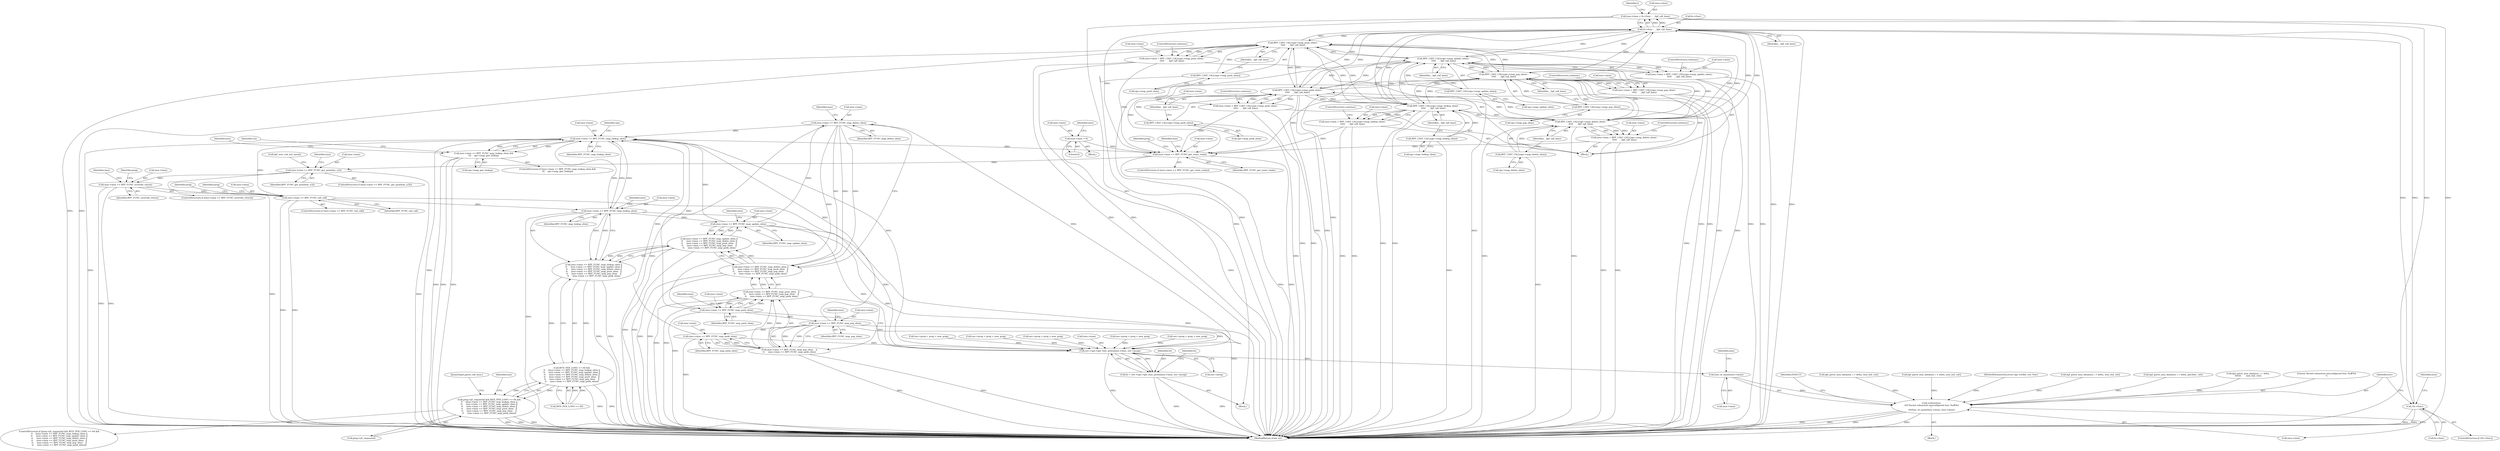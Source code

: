 digraph "0_linux_979d63d50c0c0f7bc537bf821e056cc9fe5abd38_3@API" {
"1000822" [label="(Call,insn->imm == BPF_FUNC_map_delete_elem)"];
"1000816" [label="(Call,insn->imm == BPF_FUNC_map_update_elem)"];
"1000810" [label="(Call,insn->imm == BPF_FUNC_map_lookup_elem)"];
"1000671" [label="(Call,insn->imm == BPF_FUNC_tail_call)"];
"1000660" [label="(Call,insn->imm == BPF_FUNC_override_return)"];
"1000653" [label="(Call,insn->imm == BPF_FUNC_get_prandom_u32)"];
"1000642" [label="(Call,insn->imm == BPF_FUNC_get_route_realm)"];
"1000981" [label="(Call,insn->imm = BPF_CAST_CALL(ops->map_push_elem) -\n\t\t\t\t\t    __bpf_call_base)"];
"1000985" [label="(Call,BPF_CAST_CALL(ops->map_push_elem) -\n\t\t\t\t\t    __bpf_call_base)"];
"1000986" [label="(Call,BPF_CAST_CALL(ops->map_push_elem))"];
"1000961" [label="(Call,BPF_CAST_CALL(ops->map_update_elem) -\n\t\t\t\t\t    __bpf_call_base)"];
"1000962" [label="(Call,BPF_CAST_CALL(ops->map_update_elem))"];
"1000997" [label="(Call,BPF_CAST_CALL(ops->map_pop_elem) -\n\t\t\t\t\t    __bpf_call_base)"];
"1000998" [label="(Call,BPF_CAST_CALL(ops->map_pop_elem))"];
"1001009" [label="(Call,BPF_CAST_CALL(ops->map_peek_elem) -\n\t\t\t\t\t    __bpf_call_base)"];
"1001010" [label="(Call,BPF_CAST_CALL(ops->map_peek_elem))"];
"1001050" [label="(Call,fn->func - __bpf_call_base)"];
"1001028" [label="(Call,!fn->func)"];
"1000949" [label="(Call,BPF_CAST_CALL(ops->map_lookup_elem) -\n\t\t\t\t\t    __bpf_call_base)"];
"1000950" [label="(Call,BPF_CAST_CALL(ops->map_lookup_elem))"];
"1000973" [label="(Call,BPF_CAST_CALL(ops->map_delete_elem) -\n\t\t\t\t\t    __bpf_call_base)"];
"1000974" [label="(Call,BPF_CAST_CALL(ops->map_delete_elem))"];
"1001046" [label="(Call,insn->imm = fn->func - __bpf_call_base)"];
"1000993" [label="(Call,insn->imm = BPF_CAST_CALL(ops->map_pop_elem) -\n\t\t\t\t\t    __bpf_call_base)"];
"1000945" [label="(Call,insn->imm = BPF_CAST_CALL(ops->map_lookup_elem) -\n\t\t\t\t\t    __bpf_call_base)"];
"1000700" [label="(Call,insn->imm = 0)"];
"1000957" [label="(Call,insn->imm = BPF_CAST_CALL(ops->map_update_elem) -\n\t\t\t\t\t    __bpf_call_base)"];
"1000872" [label="(Call,insn->imm == BPF_FUNC_map_lookup_elem)"];
"1000828" [label="(Call,insn->imm == BPF_FUNC_map_push_elem)"];
"1000822" [label="(Call,insn->imm == BPF_FUNC_map_delete_elem)"];
"1000839" [label="(Call,insn->imm == BPF_FUNC_map_peek_elem)"];
"1000834" [label="(Call,insn->imm == BPF_FUNC_map_pop_elem)"];
"1001005" [label="(Call,insn->imm = BPF_CAST_CALL(ops->map_peek_elem) -\n\t\t\t\t\t    __bpf_call_base)"];
"1000969" [label="(Call,insn->imm = BPF_CAST_CALL(ops->map_delete_elem) -\n\t\t\t\t\t    __bpf_call_base)"];
"1000821" [label="(Call,insn->imm == BPF_FUNC_map_delete_elem ||\n\t\t     insn->imm == BPF_FUNC_map_push_elem   ||\n\t\t     insn->imm == BPF_FUNC_map_pop_elem    ||\n\t\t     insn->imm == BPF_FUNC_map_peek_elem)"];
"1000815" [label="(Call,insn->imm == BPF_FUNC_map_update_elem ||\n\t\t     insn->imm == BPF_FUNC_map_delete_elem ||\n\t\t     insn->imm == BPF_FUNC_map_push_elem   ||\n\t\t     insn->imm == BPF_FUNC_map_pop_elem    ||\n\t\t     insn->imm == BPF_FUNC_map_peek_elem)"];
"1000809" [label="(Call,insn->imm == BPF_FUNC_map_lookup_elem ||\n\t\t     insn->imm == BPF_FUNC_map_update_elem ||\n\t\t     insn->imm == BPF_FUNC_map_delete_elem ||\n\t\t     insn->imm == BPF_FUNC_map_push_elem   ||\n\t\t     insn->imm == BPF_FUNC_map_pop_elem    ||\n\t\t     insn->imm == BPF_FUNC_map_peek_elem)"];
"1000805" [label="(Call,BITS_PER_LONG == 64 &&\n\t\t    (insn->imm == BPF_FUNC_map_lookup_elem ||\n\t\t     insn->imm == BPF_FUNC_map_update_elem ||\n\t\t     insn->imm == BPF_FUNC_map_delete_elem ||\n\t\t     insn->imm == BPF_FUNC_map_push_elem   ||\n\t\t     insn->imm == BPF_FUNC_map_pop_elem    ||\n\t\t     insn->imm == BPF_FUNC_map_peek_elem))"];
"1000801" [label="(Call,prog->jit_requested && BITS_PER_LONG == 64 &&\n\t\t    (insn->imm == BPF_FUNC_map_lookup_elem ||\n\t\t     insn->imm == BPF_FUNC_map_update_elem ||\n\t\t     insn->imm == BPF_FUNC_map_delete_elem ||\n\t\t     insn->imm == BPF_FUNC_map_push_elem   ||\n\t\t     insn->imm == BPF_FUNC_map_pop_elem    ||\n\t\t     insn->imm == BPF_FUNC_map_peek_elem))"];
"1000827" [label="(Call,insn->imm == BPF_FUNC_map_push_elem   ||\n\t\t     insn->imm == BPF_FUNC_map_pop_elem    ||\n\t\t     insn->imm == BPF_FUNC_map_peek_elem)"];
"1000833" [label="(Call,insn->imm == BPF_FUNC_map_pop_elem    ||\n\t\t     insn->imm == BPF_FUNC_map_peek_elem)"];
"1001020" [label="(Call,env->ops->get_func_proto(insn->imm, env->prog))"];
"1001018" [label="(Call,fn = env->ops->get_func_proto(insn->imm, env->prog))"];
"1001036" [label="(Call,func_id_name(insn->imm))"];
"1001033" [label="(Call,verbose(env,\n\t\t\t\t\"kernel subsystem misconfigured func %s#%d\n\",\n\t\t\t\tfunc_id_name(insn->imm), insn->imm))"];
"1000871" [label="(Call,insn->imm == BPF_FUNC_map_lookup_elem &&\n\t\t\t    ops->map_gen_lookup)"];
"1000830" [label="(Identifier,insn)"];
"1000904" [label="(Call,bpf_patch_insn_data(env, i + delta,\n\t\t\t\t\t\t\t       insn_buf, cnt))"];
"1000704" [label="(Literal,0)"];
"1000660" [label="(Call,insn->imm == BPF_FUNC_override_return)"];
"1000941" [label="(Identifier,insn)"];
"1001033" [label="(Call,verbose(env,\n\t\t\t\t\"kernel subsystem misconfigured func %s#%d\n\",\n\t\t\t\tfunc_id_name(insn->imm), insn->imm))"];
"1000670" [label="(ControlStructure,if (insn->imm == BPF_FUNC_tail_call))"];
"1000646" [label="(Identifier,BPF_FUNC_get_route_realm)"];
"1000882" [label="(Identifier,cnt)"];
"1001017" [label="(JumpTarget,patch_call_imm:)"];
"1000608" [label="(Call,env->prog = prog = new_prog)"];
"1001035" [label="(Literal,\"kernel subsystem misconfigured func %s#%d\n\")"];
"1000943" [label="(Block,)"];
"1000836" [label="(Identifier,insn)"];
"1000987" [label="(Call,ops->map_push_elem)"];
"1000975" [label="(Call,ops->map_delete_elem)"];
"1000970" [label="(Call,insn->imm)"];
"1000986" [label="(Call,BPF_CAST_CALL(ops->map_push_elem))"];
"1000999" [label="(Call,ops->map_pop_elem)"];
"1000979" [label="(ControlStructure,continue;)"];
"1000873" [label="(Call,insn->imm)"];
"1000814" [label="(Identifier,BPF_FUNC_map_lookup_elem)"];
"1001011" [label="(Call,ops->map_peek_elem)"];
"1000659" [label="(ControlStructure,if (insn->imm == BPF_FUNC_override_return))"];
"1000700" [label="(Call,insn->imm = 0)"];
"1000820" [label="(Identifier,BPF_FUNC_map_update_elem)"];
"1000840" [label="(Call,insn->imm)"];
"1001036" [label="(Call,func_id_name(insn->imm))"];
"1000664" [label="(Identifier,BPF_FUNC_override_return)"];
"1000667" [label="(Identifier,prog)"];
"1000652" [label="(ControlStructure,if (insn->imm == BPF_FUNC_get_prandom_u32))"];
"1000955" [label="(ControlStructure,continue;)"];
"1001045" [label="(Identifier,EFAULT)"];
"1000657" [label="(Identifier,BPF_FUNC_get_prandom_u32)"];
"1000643" [label="(Call,insn->imm)"];
"1000966" [label="(Identifier,__bpf_call_base)"];
"1000843" [label="(Identifier,BPF_FUNC_map_peek_elem)"];
"1000590" [label="(Call,bpf_patch_insn_data(env, i + delta, insn_buf, cnt))"];
"1001057" [label="(MethodReturn,static int)"];
"1000982" [label="(Call,insn->imm)"];
"1001037" [label="(Call,insn->imm)"];
"1001010" [label="(Call,BPF_CAST_CALL(ops->map_peek_elem))"];
"1000675" [label="(Identifier,BPF_FUNC_tail_call)"];
"1000957" [label="(Call,insn->imm = BPF_CAST_CALL(ops->map_update_elem) -\n\t\t\t\t\t    __bpf_call_base)"];
"1000803" [label="(Identifier,prog)"];
"1001006" [label="(Call,insn->imm)"];
"1000149" [label="(Identifier,i)"];
"1000661" [label="(Call,insn->imm)"];
"1000658" [label="(Call,bpf_user_rnd_init_once())"];
"1000801" [label="(Call,prog->jit_requested && BITS_PER_LONG == 64 &&\n\t\t    (insn->imm == BPF_FUNC_map_lookup_elem ||\n\t\t     insn->imm == BPF_FUNC_map_update_elem ||\n\t\t     insn->imm == BPF_FUNC_map_delete_elem ||\n\t\t     insn->imm == BPF_FUNC_map_push_elem   ||\n\t\t     insn->imm == BPF_FUNC_map_pop_elem    ||\n\t\t     insn->imm == BPF_FUNC_map_peek_elem))"];
"1001019" [label="(Identifier,fn)"];
"1000877" [label="(Call,ops->map_gen_lookup)"];
"1000345" [label="(Call,bpf_patch_insn_data(env, i + delta, insn_buf, cnt))"];
"1000973" [label="(Call,BPF_CAST_CALL(ops->map_delete_elem) -\n\t\t\t\t\t    __bpf_call_base)"];
"1001015" [label="(ControlStructure,continue;)"];
"1001018" [label="(Call,fn = env->ops->get_func_proto(insn->imm, env->prog))"];
"1001032" [label="(Block,)"];
"1000981" [label="(Call,insn->imm = BPF_CAST_CALL(ops->map_push_elem) -\n\t\t\t\t\t    __bpf_call_base)"];
"1000283" [label="(Call,env->prog = prog = new_prog)"];
"1001027" [label="(ControlStructure,if (!fn->func))"];
"1000949" [label="(Call,BPF_CAST_CALL(ops->map_lookup_elem) -\n\t\t\t\t\t    __bpf_call_base)"];
"1000662" [label="(Identifier,insn)"];
"1000827" [label="(Call,insn->imm == BPF_FUNC_map_push_elem   ||\n\t\t     insn->imm == BPF_FUNC_map_pop_elem    ||\n\t\t     insn->imm == BPF_FUNC_map_peek_elem)"];
"1000969" [label="(Call,insn->imm = BPF_CAST_CALL(ops->map_delete_elem) -\n\t\t\t\t\t    __bpf_call_base)"];
"1000818" [label="(Identifier,insn)"];
"1001030" [label="(Identifier,fn)"];
"1001040" [label="(Call,insn->imm)"];
"1000641" [label="(ControlStructure,if (insn->imm == BPF_FUNC_get_route_realm))"];
"1000961" [label="(Call,BPF_CAST_CALL(ops->map_update_elem) -\n\t\t\t\t\t    __bpf_call_base)"];
"1000839" [label="(Call,insn->imm == BPF_FUNC_map_peek_elem)"];
"1000671" [label="(Call,insn->imm == BPF_FUNC_tail_call)"];
"1001050" [label="(Call,fn->func - __bpf_call_base)"];
"1000823" [label="(Call,insn->imm)"];
"1000963" [label="(Call,ops->map_update_elem)"];
"1001034" [label="(Identifier,env)"];
"1000673" [label="(Identifier,insn)"];
"1000991" [label="(ControlStructure,continue;)"];
"1000649" [label="(Identifier,prog)"];
"1000108" [label="(MethodParameterIn,struct bpf_verifier_env *env)"];
"1000642" [label="(Call,insn->imm == BPF_FUNC_get_route_realm)"];
"1001041" [label="(Identifier,insn)"];
"1000826" [label="(Identifier,BPF_FUNC_map_delete_elem)"];
"1000834" [label="(Call,insn->imm == BPF_FUNC_map_pop_elem)"];
"1000962" [label="(Call,BPF_CAST_CALL(ops->map_update_elem))"];
"1000978" [label="(Identifier,__bpf_call_base)"];
"1001003" [label="(ControlStructure,continue;)"];
"1000985" [label="(Call,BPF_CAST_CALL(ops->map_push_elem) -\n\t\t\t\t\t    __bpf_call_base)"];
"1000946" [label="(Call,insn->imm)"];
"1000816" [label="(Call,insn->imm == BPF_FUNC_map_update_elem)"];
"1000707" [label="(Identifier,insn)"];
"1000835" [label="(Call,insn->imm)"];
"1000701" [label="(Call,insn->imm)"];
"1001051" [label="(Call,fn->func)"];
"1000967" [label="(ControlStructure,continue;)"];
"1000815" [label="(Call,insn->imm == BPF_FUNC_map_update_elem ||\n\t\t     insn->imm == BPF_FUNC_map_delete_elem ||\n\t\t     insn->imm == BPF_FUNC_map_push_elem   ||\n\t\t     insn->imm == BPF_FUNC_map_pop_elem    ||\n\t\t     insn->imm == BPF_FUNC_map_peek_elem)"];
"1000876" [label="(Identifier,BPF_FUNC_map_lookup_elem)"];
"1000974" [label="(Call,BPF_CAST_CALL(ops->map_delete_elem))"];
"1000805" [label="(Call,BITS_PER_LONG == 64 &&\n\t\t    (insn->imm == BPF_FUNC_map_lookup_elem ||\n\t\t     insn->imm == BPF_FUNC_map_update_elem ||\n\t\t     insn->imm == BPF_FUNC_map_delete_elem ||\n\t\t     insn->imm == BPF_FUNC_map_push_elem   ||\n\t\t     insn->imm == BPF_FUNC_map_pop_elem    ||\n\t\t     insn->imm == BPF_FUNC_map_peek_elem))"];
"1000870" [label="(ControlStructure,if (insn->imm == BPF_FUNC_map_lookup_elem &&\n\t\t\t    ops->map_gen_lookup))"];
"1000824" [label="(Identifier,insn)"];
"1000363" [label="(Call,env->prog = prog = new_prog)"];
"1000951" [label="(Call,ops->map_lookup_elem)"];
"1001009" [label="(Call,BPF_CAST_CALL(ops->map_peek_elem) -\n\t\t\t\t\t    __bpf_call_base)"];
"1001048" [label="(Identifier,insn)"];
"1000809" [label="(Call,insn->imm == BPF_FUNC_map_lookup_elem ||\n\t\t     insn->imm == BPF_FUNC_map_update_elem ||\n\t\t     insn->imm == BPF_FUNC_map_delete_elem ||\n\t\t     insn->imm == BPF_FUNC_map_push_elem   ||\n\t\t     insn->imm == BPF_FUNC_map_pop_elem    ||\n\t\t     insn->imm == BPF_FUNC_map_peek_elem)"];
"1000802" [label="(Call,prog->jit_requested)"];
"1000832" [label="(Identifier,BPF_FUNC_map_push_elem)"];
"1001020" [label="(Call,env->ops->get_func_proto(insn->imm, env->prog))"];
"1001014" [label="(Identifier,__bpf_call_base)"];
"1000841" [label="(Identifier,insn)"];
"1000152" [label="(Block,)"];
"1000817" [label="(Call,insn->imm)"];
"1000822" [label="(Call,insn->imm == BPF_FUNC_map_delete_elem)"];
"1000654" [label="(Call,insn->imm)"];
"1000672" [label="(Call,insn->imm)"];
"1000833" [label="(Call,insn->imm == BPF_FUNC_map_pop_elem    ||\n\t\t     insn->imm == BPF_FUNC_map_peek_elem)"];
"1001024" [label="(Call,env->prog)"];
"1000765" [label="(Call,bpf_patch_insn_data(env, i + delta, insn_buf, cnt))"];
"1001046" [label="(Call,insn->imm = fn->func - __bpf_call_base)"];
"1001047" [label="(Call,insn->imm)"];
"1000846" [label="(Identifier,aux)"];
"1001021" [label="(Call,insn->imm)"];
"1000821" [label="(Call,insn->imm == BPF_FUNC_map_delete_elem ||\n\t\t     insn->imm == BPF_FUNC_map_push_elem   ||\n\t\t     insn->imm == BPF_FUNC_map_pop_elem    ||\n\t\t     insn->imm == BPF_FUNC_map_peek_elem)"];
"1000994" [label="(Call,insn->imm)"];
"1000676" [label="(Block,)"];
"1000872" [label="(Call,insn->imm == BPF_FUNC_map_lookup_elem)"];
"1000945" [label="(Call,insn->imm = BPF_CAST_CALL(ops->map_lookup_elem) -\n\t\t\t\t\t    __bpf_call_base)"];
"1000871" [label="(Call,insn->imm == BPF_FUNC_map_lookup_elem &&\n\t\t\t    ops->map_gen_lookup)"];
"1000878" [label="(Identifier,ops)"];
"1000265" [label="(Call,bpf_patch_insn_data(env, i + delta, patchlet, cnt))"];
"1001028" [label="(Call,!fn->func)"];
"1000811" [label="(Call,insn->imm)"];
"1000800" [label="(ControlStructure,if (prog->jit_requested && BITS_PER_LONG == 64 &&\n\t\t    (insn->imm == BPF_FUNC_map_lookup_elem ||\n\t\t     insn->imm == BPF_FUNC_map_update_elem ||\n\t\t     insn->imm == BPF_FUNC_map_delete_elem ||\n\t\t     insn->imm == BPF_FUNC_map_push_elem   ||\n\t\t     insn->imm == BPF_FUNC_map_pop_elem    ||\n\t\t     insn->imm == BPF_FUNC_map_peek_elem)))"];
"1000829" [label="(Call,insn->imm)"];
"1000838" [label="(Identifier,BPF_FUNC_map_pop_elem)"];
"1001005" [label="(Call,insn->imm = BPF_CAST_CALL(ops->map_peek_elem) -\n\t\t\t\t\t    __bpf_call_base)"];
"1000810" [label="(Call,insn->imm == BPF_FUNC_map_lookup_elem)"];
"1000653" [label="(Call,insn->imm == BPF_FUNC_get_prandom_u32)"];
"1000998" [label="(Call,BPF_CAST_CALL(ops->map_pop_elem))"];
"1000806" [label="(Call,BITS_PER_LONG == 64)"];
"1000655" [label="(Identifier,insn)"];
"1000922" [label="(Call,env->prog = prog = new_prog)"];
"1000993" [label="(Call,insn->imm = BPF_CAST_CALL(ops->map_pop_elem) -\n\t\t\t\t\t    __bpf_call_base)"];
"1001054" [label="(Identifier,__bpf_call_base)"];
"1000997" [label="(Call,BPF_CAST_CALL(ops->map_pop_elem) -\n\t\t\t\t\t    __bpf_call_base)"];
"1001002" [label="(Identifier,__bpf_call_base)"];
"1000828" [label="(Call,insn->imm == BPF_FUNC_map_push_elem)"];
"1000990" [label="(Identifier,__bpf_call_base)"];
"1000783" [label="(Call,env->prog = prog = new_prog)"];
"1001029" [label="(Call,fn->func)"];
"1000954" [label="(Identifier,__bpf_call_base)"];
"1000958" [label="(Call,insn->imm)"];
"1000950" [label="(Call,BPF_CAST_CALL(ops->map_lookup_elem))"];
"1000679" [label="(Identifier,prog)"];
"1000822" -> "1000821"  [label="AST: "];
"1000822" -> "1000826"  [label="CFG: "];
"1000823" -> "1000822"  [label="AST: "];
"1000826" -> "1000822"  [label="AST: "];
"1000830" -> "1000822"  [label="CFG: "];
"1000821" -> "1000822"  [label="CFG: "];
"1000822" -> "1001057"  [label="DDG: "];
"1000822" -> "1000821"  [label="DDG: "];
"1000822" -> "1000821"  [label="DDG: "];
"1000816" -> "1000822"  [label="DDG: "];
"1000822" -> "1000828"  [label="DDG: "];
"1000822" -> "1000872"  [label="DDG: "];
"1000822" -> "1001020"  [label="DDG: "];
"1000816" -> "1000815"  [label="AST: "];
"1000816" -> "1000820"  [label="CFG: "];
"1000817" -> "1000816"  [label="AST: "];
"1000820" -> "1000816"  [label="AST: "];
"1000824" -> "1000816"  [label="CFG: "];
"1000815" -> "1000816"  [label="CFG: "];
"1000816" -> "1001057"  [label="DDG: "];
"1000816" -> "1000815"  [label="DDG: "];
"1000816" -> "1000815"  [label="DDG: "];
"1000810" -> "1000816"  [label="DDG: "];
"1000816" -> "1000872"  [label="DDG: "];
"1000816" -> "1001020"  [label="DDG: "];
"1000810" -> "1000809"  [label="AST: "];
"1000810" -> "1000814"  [label="CFG: "];
"1000811" -> "1000810"  [label="AST: "];
"1000814" -> "1000810"  [label="AST: "];
"1000818" -> "1000810"  [label="CFG: "];
"1000809" -> "1000810"  [label="CFG: "];
"1000810" -> "1001057"  [label="DDG: "];
"1000810" -> "1000809"  [label="DDG: "];
"1000810" -> "1000809"  [label="DDG: "];
"1000671" -> "1000810"  [label="DDG: "];
"1000872" -> "1000810"  [label="DDG: "];
"1000810" -> "1000872"  [label="DDG: "];
"1000810" -> "1000872"  [label="DDG: "];
"1000810" -> "1001020"  [label="DDG: "];
"1000671" -> "1000670"  [label="AST: "];
"1000671" -> "1000675"  [label="CFG: "];
"1000672" -> "1000671"  [label="AST: "];
"1000675" -> "1000671"  [label="AST: "];
"1000679" -> "1000671"  [label="CFG: "];
"1000803" -> "1000671"  [label="CFG: "];
"1000671" -> "1001057"  [label="DDG: "];
"1000671" -> "1001057"  [label="DDG: "];
"1000660" -> "1000671"  [label="DDG: "];
"1000671" -> "1000872"  [label="DDG: "];
"1000671" -> "1001020"  [label="DDG: "];
"1000660" -> "1000659"  [label="AST: "];
"1000660" -> "1000664"  [label="CFG: "];
"1000661" -> "1000660"  [label="AST: "];
"1000664" -> "1000660"  [label="AST: "];
"1000667" -> "1000660"  [label="CFG: "];
"1000673" -> "1000660"  [label="CFG: "];
"1000660" -> "1001057"  [label="DDG: "];
"1000660" -> "1001057"  [label="DDG: "];
"1000653" -> "1000660"  [label="DDG: "];
"1000653" -> "1000652"  [label="AST: "];
"1000653" -> "1000657"  [label="CFG: "];
"1000654" -> "1000653"  [label="AST: "];
"1000657" -> "1000653"  [label="AST: "];
"1000658" -> "1000653"  [label="CFG: "];
"1000662" -> "1000653"  [label="CFG: "];
"1000653" -> "1001057"  [label="DDG: "];
"1000653" -> "1001057"  [label="DDG: "];
"1000642" -> "1000653"  [label="DDG: "];
"1000642" -> "1000641"  [label="AST: "];
"1000642" -> "1000646"  [label="CFG: "];
"1000643" -> "1000642"  [label="AST: "];
"1000646" -> "1000642"  [label="AST: "];
"1000649" -> "1000642"  [label="CFG: "];
"1000655" -> "1000642"  [label="CFG: "];
"1000642" -> "1001057"  [label="DDG: "];
"1000642" -> "1001057"  [label="DDG: "];
"1000981" -> "1000642"  [label="DDG: "];
"1001046" -> "1000642"  [label="DDG: "];
"1000993" -> "1000642"  [label="DDG: "];
"1000945" -> "1000642"  [label="DDG: "];
"1000700" -> "1000642"  [label="DDG: "];
"1000957" -> "1000642"  [label="DDG: "];
"1000872" -> "1000642"  [label="DDG: "];
"1001005" -> "1000642"  [label="DDG: "];
"1000969" -> "1000642"  [label="DDG: "];
"1000981" -> "1000943"  [label="AST: "];
"1000981" -> "1000985"  [label="CFG: "];
"1000982" -> "1000981"  [label="AST: "];
"1000985" -> "1000981"  [label="AST: "];
"1000991" -> "1000981"  [label="CFG: "];
"1000981" -> "1001057"  [label="DDG: "];
"1000981" -> "1001057"  [label="DDG: "];
"1000985" -> "1000981"  [label="DDG: "];
"1000985" -> "1000981"  [label="DDG: "];
"1000985" -> "1000990"  [label="CFG: "];
"1000986" -> "1000985"  [label="AST: "];
"1000990" -> "1000985"  [label="AST: "];
"1000985" -> "1001057"  [label="DDG: "];
"1000985" -> "1001057"  [label="DDG: "];
"1000985" -> "1000949"  [label="DDG: "];
"1000985" -> "1000961"  [label="DDG: "];
"1000985" -> "1000973"  [label="DDG: "];
"1000986" -> "1000985"  [label="DDG: "];
"1000961" -> "1000985"  [label="DDG: "];
"1000997" -> "1000985"  [label="DDG: "];
"1001009" -> "1000985"  [label="DDG: "];
"1001050" -> "1000985"  [label="DDG: "];
"1000949" -> "1000985"  [label="DDG: "];
"1000973" -> "1000985"  [label="DDG: "];
"1000985" -> "1000997"  [label="DDG: "];
"1000985" -> "1001009"  [label="DDG: "];
"1000985" -> "1001050"  [label="DDG: "];
"1000986" -> "1000987"  [label="CFG: "];
"1000987" -> "1000986"  [label="AST: "];
"1000990" -> "1000986"  [label="CFG: "];
"1000986" -> "1001057"  [label="DDG: "];
"1000961" -> "1000957"  [label="AST: "];
"1000961" -> "1000966"  [label="CFG: "];
"1000962" -> "1000961"  [label="AST: "];
"1000966" -> "1000961"  [label="AST: "];
"1000957" -> "1000961"  [label="CFG: "];
"1000961" -> "1001057"  [label="DDG: "];
"1000961" -> "1001057"  [label="DDG: "];
"1000961" -> "1000949"  [label="DDG: "];
"1000961" -> "1000957"  [label="DDG: "];
"1000961" -> "1000957"  [label="DDG: "];
"1000962" -> "1000961"  [label="DDG: "];
"1000997" -> "1000961"  [label="DDG: "];
"1001009" -> "1000961"  [label="DDG: "];
"1001050" -> "1000961"  [label="DDG: "];
"1000949" -> "1000961"  [label="DDG: "];
"1000973" -> "1000961"  [label="DDG: "];
"1000961" -> "1000973"  [label="DDG: "];
"1000961" -> "1000997"  [label="DDG: "];
"1000961" -> "1001009"  [label="DDG: "];
"1000961" -> "1001050"  [label="DDG: "];
"1000962" -> "1000963"  [label="CFG: "];
"1000963" -> "1000962"  [label="AST: "];
"1000966" -> "1000962"  [label="CFG: "];
"1000962" -> "1001057"  [label="DDG: "];
"1000997" -> "1000993"  [label="AST: "];
"1000997" -> "1001002"  [label="CFG: "];
"1000998" -> "1000997"  [label="AST: "];
"1001002" -> "1000997"  [label="AST: "];
"1000993" -> "1000997"  [label="CFG: "];
"1000997" -> "1001057"  [label="DDG: "];
"1000997" -> "1001057"  [label="DDG: "];
"1000997" -> "1000949"  [label="DDG: "];
"1000997" -> "1000973"  [label="DDG: "];
"1000997" -> "1000993"  [label="DDG: "];
"1000997" -> "1000993"  [label="DDG: "];
"1000998" -> "1000997"  [label="DDG: "];
"1001009" -> "1000997"  [label="DDG: "];
"1001050" -> "1000997"  [label="DDG: "];
"1000949" -> "1000997"  [label="DDG: "];
"1000973" -> "1000997"  [label="DDG: "];
"1000997" -> "1001009"  [label="DDG: "];
"1000997" -> "1001050"  [label="DDG: "];
"1000998" -> "1000999"  [label="CFG: "];
"1000999" -> "1000998"  [label="AST: "];
"1001002" -> "1000998"  [label="CFG: "];
"1000998" -> "1001057"  [label="DDG: "];
"1001009" -> "1001005"  [label="AST: "];
"1001009" -> "1001014"  [label="CFG: "];
"1001010" -> "1001009"  [label="AST: "];
"1001014" -> "1001009"  [label="AST: "];
"1001005" -> "1001009"  [label="CFG: "];
"1001009" -> "1001057"  [label="DDG: "];
"1001009" -> "1001057"  [label="DDG: "];
"1001009" -> "1000949"  [label="DDG: "];
"1001009" -> "1000973"  [label="DDG: "];
"1001009" -> "1001005"  [label="DDG: "];
"1001009" -> "1001005"  [label="DDG: "];
"1001010" -> "1001009"  [label="DDG: "];
"1001050" -> "1001009"  [label="DDG: "];
"1000949" -> "1001009"  [label="DDG: "];
"1000973" -> "1001009"  [label="DDG: "];
"1001009" -> "1001050"  [label="DDG: "];
"1001010" -> "1001011"  [label="CFG: "];
"1001011" -> "1001010"  [label="AST: "];
"1001014" -> "1001010"  [label="CFG: "];
"1001010" -> "1001057"  [label="DDG: "];
"1001050" -> "1001046"  [label="AST: "];
"1001050" -> "1001054"  [label="CFG: "];
"1001051" -> "1001050"  [label="AST: "];
"1001054" -> "1001050"  [label="AST: "];
"1001046" -> "1001050"  [label="CFG: "];
"1001050" -> "1001057"  [label="DDG: "];
"1001050" -> "1001057"  [label="DDG: "];
"1001050" -> "1000949"  [label="DDG: "];
"1001050" -> "1000973"  [label="DDG: "];
"1001050" -> "1001028"  [label="DDG: "];
"1001050" -> "1001046"  [label="DDG: "];
"1001050" -> "1001046"  [label="DDG: "];
"1001028" -> "1001050"  [label="DDG: "];
"1000949" -> "1001050"  [label="DDG: "];
"1000973" -> "1001050"  [label="DDG: "];
"1001028" -> "1001027"  [label="AST: "];
"1001028" -> "1001029"  [label="CFG: "];
"1001029" -> "1001028"  [label="AST: "];
"1001034" -> "1001028"  [label="CFG: "];
"1001048" -> "1001028"  [label="CFG: "];
"1001028" -> "1001057"  [label="DDG: "];
"1001028" -> "1001057"  [label="DDG: "];
"1000949" -> "1000945"  [label="AST: "];
"1000949" -> "1000954"  [label="CFG: "];
"1000950" -> "1000949"  [label="AST: "];
"1000954" -> "1000949"  [label="AST: "];
"1000945" -> "1000949"  [label="CFG: "];
"1000949" -> "1001057"  [label="DDG: "];
"1000949" -> "1001057"  [label="DDG: "];
"1000949" -> "1000945"  [label="DDG: "];
"1000949" -> "1000945"  [label="DDG: "];
"1000950" -> "1000949"  [label="DDG: "];
"1000973" -> "1000949"  [label="DDG: "];
"1000949" -> "1000973"  [label="DDG: "];
"1000950" -> "1000951"  [label="CFG: "];
"1000951" -> "1000950"  [label="AST: "];
"1000954" -> "1000950"  [label="CFG: "];
"1000950" -> "1001057"  [label="DDG: "];
"1000973" -> "1000969"  [label="AST: "];
"1000973" -> "1000978"  [label="CFG: "];
"1000974" -> "1000973"  [label="AST: "];
"1000978" -> "1000973"  [label="AST: "];
"1000969" -> "1000973"  [label="CFG: "];
"1000973" -> "1001057"  [label="DDG: "];
"1000973" -> "1001057"  [label="DDG: "];
"1000973" -> "1000969"  [label="DDG: "];
"1000973" -> "1000969"  [label="DDG: "];
"1000974" -> "1000973"  [label="DDG: "];
"1000974" -> "1000975"  [label="CFG: "];
"1000975" -> "1000974"  [label="AST: "];
"1000978" -> "1000974"  [label="CFG: "];
"1000974" -> "1001057"  [label="DDG: "];
"1001046" -> "1000152"  [label="AST: "];
"1001047" -> "1001046"  [label="AST: "];
"1000149" -> "1001046"  [label="CFG: "];
"1001046" -> "1001057"  [label="DDG: "];
"1001046" -> "1001057"  [label="DDG: "];
"1000993" -> "1000943"  [label="AST: "];
"1000994" -> "1000993"  [label="AST: "];
"1001003" -> "1000993"  [label="CFG: "];
"1000993" -> "1001057"  [label="DDG: "];
"1000993" -> "1001057"  [label="DDG: "];
"1000945" -> "1000943"  [label="AST: "];
"1000946" -> "1000945"  [label="AST: "];
"1000955" -> "1000945"  [label="CFG: "];
"1000945" -> "1001057"  [label="DDG: "];
"1000945" -> "1001057"  [label="DDG: "];
"1000700" -> "1000676"  [label="AST: "];
"1000700" -> "1000704"  [label="CFG: "];
"1000701" -> "1000700"  [label="AST: "];
"1000704" -> "1000700"  [label="AST: "];
"1000707" -> "1000700"  [label="CFG: "];
"1000700" -> "1001057"  [label="DDG: "];
"1000957" -> "1000943"  [label="AST: "];
"1000958" -> "1000957"  [label="AST: "];
"1000967" -> "1000957"  [label="CFG: "];
"1000957" -> "1001057"  [label="DDG: "];
"1000957" -> "1001057"  [label="DDG: "];
"1000872" -> "1000871"  [label="AST: "];
"1000872" -> "1000876"  [label="CFG: "];
"1000873" -> "1000872"  [label="AST: "];
"1000876" -> "1000872"  [label="AST: "];
"1000878" -> "1000872"  [label="CFG: "];
"1000871" -> "1000872"  [label="CFG: "];
"1000872" -> "1001057"  [label="DDG: "];
"1000872" -> "1001057"  [label="DDG: "];
"1000872" -> "1000871"  [label="DDG: "];
"1000872" -> "1000871"  [label="DDG: "];
"1000828" -> "1000872"  [label="DDG: "];
"1000839" -> "1000872"  [label="DDG: "];
"1000834" -> "1000872"  [label="DDG: "];
"1000872" -> "1001020"  [label="DDG: "];
"1000828" -> "1000827"  [label="AST: "];
"1000828" -> "1000832"  [label="CFG: "];
"1000829" -> "1000828"  [label="AST: "];
"1000832" -> "1000828"  [label="AST: "];
"1000836" -> "1000828"  [label="CFG: "];
"1000827" -> "1000828"  [label="CFG: "];
"1000828" -> "1001057"  [label="DDG: "];
"1000828" -> "1000827"  [label="DDG: "];
"1000828" -> "1000827"  [label="DDG: "];
"1000828" -> "1000834"  [label="DDG: "];
"1000828" -> "1001020"  [label="DDG: "];
"1000839" -> "1000833"  [label="AST: "];
"1000839" -> "1000843"  [label="CFG: "];
"1000840" -> "1000839"  [label="AST: "];
"1000843" -> "1000839"  [label="AST: "];
"1000833" -> "1000839"  [label="CFG: "];
"1000839" -> "1001057"  [label="DDG: "];
"1000839" -> "1000833"  [label="DDG: "];
"1000839" -> "1000833"  [label="DDG: "];
"1000834" -> "1000839"  [label="DDG: "];
"1000839" -> "1001020"  [label="DDG: "];
"1000834" -> "1000833"  [label="AST: "];
"1000834" -> "1000838"  [label="CFG: "];
"1000835" -> "1000834"  [label="AST: "];
"1000838" -> "1000834"  [label="AST: "];
"1000841" -> "1000834"  [label="CFG: "];
"1000833" -> "1000834"  [label="CFG: "];
"1000834" -> "1001057"  [label="DDG: "];
"1000834" -> "1000833"  [label="DDG: "];
"1000834" -> "1000833"  [label="DDG: "];
"1000834" -> "1001020"  [label="DDG: "];
"1001005" -> "1000943"  [label="AST: "];
"1001006" -> "1001005"  [label="AST: "];
"1001015" -> "1001005"  [label="CFG: "];
"1001005" -> "1001057"  [label="DDG: "];
"1001005" -> "1001057"  [label="DDG: "];
"1000969" -> "1000943"  [label="AST: "];
"1000970" -> "1000969"  [label="AST: "];
"1000979" -> "1000969"  [label="CFG: "];
"1000969" -> "1001057"  [label="DDG: "];
"1000969" -> "1001057"  [label="DDG: "];
"1000821" -> "1000815"  [label="AST: "];
"1000821" -> "1000827"  [label="CFG: "];
"1000827" -> "1000821"  [label="AST: "];
"1000815" -> "1000821"  [label="CFG: "];
"1000821" -> "1001057"  [label="DDG: "];
"1000821" -> "1001057"  [label="DDG: "];
"1000821" -> "1000815"  [label="DDG: "];
"1000821" -> "1000815"  [label="DDG: "];
"1000827" -> "1000821"  [label="DDG: "];
"1000827" -> "1000821"  [label="DDG: "];
"1000815" -> "1000809"  [label="AST: "];
"1000809" -> "1000815"  [label="CFG: "];
"1000815" -> "1001057"  [label="DDG: "];
"1000815" -> "1001057"  [label="DDG: "];
"1000815" -> "1000809"  [label="DDG: "];
"1000815" -> "1000809"  [label="DDG: "];
"1000809" -> "1000805"  [label="AST: "];
"1000805" -> "1000809"  [label="CFG: "];
"1000809" -> "1001057"  [label="DDG: "];
"1000809" -> "1001057"  [label="DDG: "];
"1000809" -> "1000805"  [label="DDG: "];
"1000809" -> "1000805"  [label="DDG: "];
"1000805" -> "1000801"  [label="AST: "];
"1000805" -> "1000806"  [label="CFG: "];
"1000806" -> "1000805"  [label="AST: "];
"1000801" -> "1000805"  [label="CFG: "];
"1000805" -> "1001057"  [label="DDG: "];
"1000805" -> "1001057"  [label="DDG: "];
"1000805" -> "1000801"  [label="DDG: "];
"1000805" -> "1000801"  [label="DDG: "];
"1000806" -> "1000805"  [label="DDG: "];
"1000806" -> "1000805"  [label="DDG: "];
"1000801" -> "1000800"  [label="AST: "];
"1000801" -> "1000802"  [label="CFG: "];
"1000802" -> "1000801"  [label="AST: "];
"1000846" -> "1000801"  [label="CFG: "];
"1001017" -> "1000801"  [label="CFG: "];
"1000801" -> "1001057"  [label="DDG: "];
"1000801" -> "1001057"  [label="DDG: "];
"1000801" -> "1001057"  [label="DDG: "];
"1000827" -> "1000833"  [label="CFG: "];
"1000833" -> "1000827"  [label="AST: "];
"1000827" -> "1001057"  [label="DDG: "];
"1000827" -> "1001057"  [label="DDG: "];
"1000833" -> "1000827"  [label="DDG: "];
"1000833" -> "1000827"  [label="DDG: "];
"1000833" -> "1001057"  [label="DDG: "];
"1000833" -> "1001057"  [label="DDG: "];
"1001020" -> "1001018"  [label="AST: "];
"1001020" -> "1001024"  [label="CFG: "];
"1001021" -> "1001020"  [label="AST: "];
"1001024" -> "1001020"  [label="AST: "];
"1001018" -> "1001020"  [label="CFG: "];
"1001020" -> "1001057"  [label="DDG: "];
"1001020" -> "1001018"  [label="DDG: "];
"1001020" -> "1001018"  [label="DDG: "];
"1000283" -> "1001020"  [label="DDG: "];
"1000363" -> "1001020"  [label="DDG: "];
"1000783" -> "1001020"  [label="DDG: "];
"1000922" -> "1001020"  [label="DDG: "];
"1000608" -> "1001020"  [label="DDG: "];
"1001020" -> "1001036"  [label="DDG: "];
"1001018" -> "1000152"  [label="AST: "];
"1001019" -> "1001018"  [label="AST: "];
"1001030" -> "1001018"  [label="CFG: "];
"1001018" -> "1001057"  [label="DDG: "];
"1001018" -> "1001057"  [label="DDG: "];
"1001036" -> "1001033"  [label="AST: "];
"1001036" -> "1001037"  [label="CFG: "];
"1001037" -> "1001036"  [label="AST: "];
"1001041" -> "1001036"  [label="CFG: "];
"1001036" -> "1001033"  [label="DDG: "];
"1001033" -> "1001032"  [label="AST: "];
"1001033" -> "1001040"  [label="CFG: "];
"1001034" -> "1001033"  [label="AST: "];
"1001035" -> "1001033"  [label="AST: "];
"1001040" -> "1001033"  [label="AST: "];
"1001045" -> "1001033"  [label="CFG: "];
"1001033" -> "1001057"  [label="DDG: "];
"1001033" -> "1001057"  [label="DDG: "];
"1001033" -> "1001057"  [label="DDG: "];
"1001033" -> "1001057"  [label="DDG: "];
"1000904" -> "1001033"  [label="DDG: "];
"1000590" -> "1001033"  [label="DDG: "];
"1000345" -> "1001033"  [label="DDG: "];
"1000765" -> "1001033"  [label="DDG: "];
"1000265" -> "1001033"  [label="DDG: "];
"1000108" -> "1001033"  [label="DDG: "];
"1000871" -> "1000870"  [label="AST: "];
"1000871" -> "1000877"  [label="CFG: "];
"1000877" -> "1000871"  [label="AST: "];
"1000882" -> "1000871"  [label="CFG: "];
"1000941" -> "1000871"  [label="CFG: "];
"1000871" -> "1001057"  [label="DDG: "];
"1000871" -> "1001057"  [label="DDG: "];
"1000871" -> "1001057"  [label="DDG: "];
}
